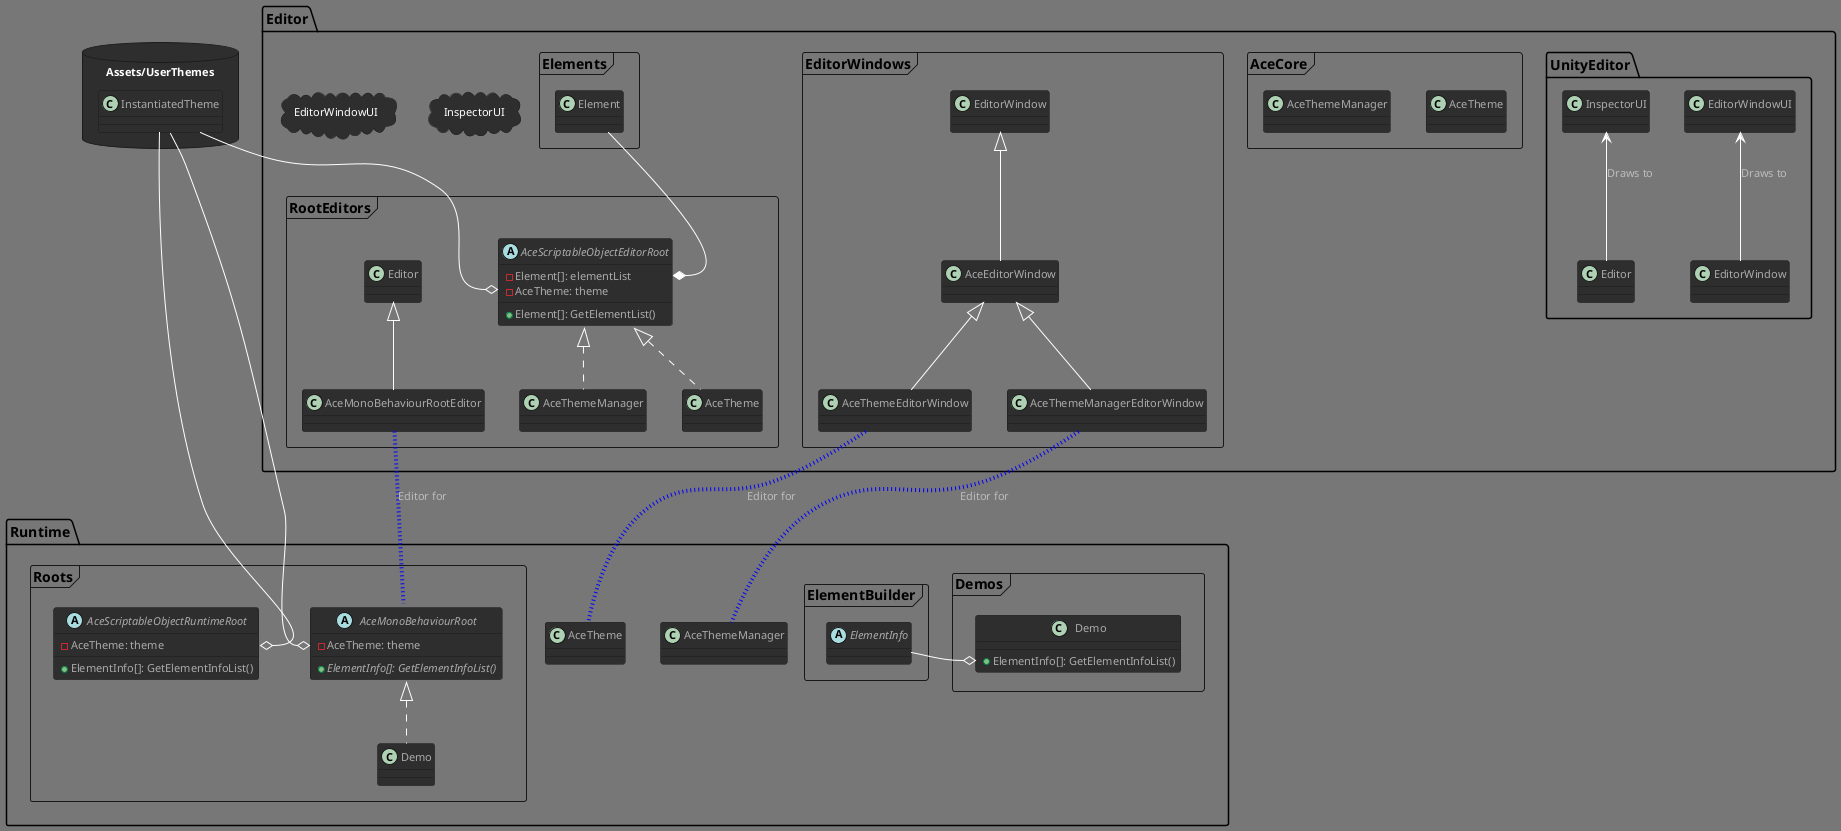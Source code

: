 ﻿@startuml AceSystemArchitecture

!theme reddress-darkblue
' !theme reddress-darkorange
' !include https://raw.githubusercontent.com/bschwarz/puml-themes/master/themes/cyborg/puml-theme-cyborg.puml


package "Assets/UserThemes" <<Database>> {
    class InstantiatedTheme{
        
    }

    ' InstantiatedTheme -up-> AceTheme #4AEA2A : Instance of
}

package "Editor" <<Folder>> {
    
    package "UnityEditor" <<Folder>>{
    class Editor{
    }
    Editor -up-> InspectorUI : Draws to

    class EditorWindow{
    }
    EditorWindow -up-> EditorWindowUI : Draws to
    }


    package "AceCore" <<Frame>>{    
        class AceTheme{
        
        }

        class AceThemeManager{

        }

        ' InstantiatedTheme -up-> AceTheme #4AEA2A : Instance of
        
    }

    ' note top of AceTheme
    '     Theme instances are loaded
    '     into the ThemeManager where
    '     they are assigned to a
    '     AceMonoBehaviorRoot script type
    ' end note
    
    package "RootEditors" <<Frame>> {
        
        abstract class AceScriptableObjectEditorRoot{
            - Element[]: elementList
            + Element[]: GetElementList()
            - AceTheme: theme
        }

        class AceMonoBehaviourRootEditor{
        
        }
        class AceMonoBehaviourRootEditor extends Editor

        class AceTheme implements AceScriptableObjectEditorRoot
        class AceThemeManager implements AceScriptableObjectEditorRoot

    }

    package "Elements" <<Frame>>{
        class Element{

        }
        Element --* AceScriptableObjectEditorRoot::elementList
    }

    package "InspectorUI" <<Cloud>>{
        
    }

    package "EditorWindowUI" <<Cloud>>{
        
    }
    
    

    package "EditorWindows" <<Frame>>{
        
        abstract class AceEditorWindow{

        }

        class AceThemeEditorWindow{
            
        }

        class AceThemeManagerEditorWindow{
            
        }
        
        

        

        class AceThemeEditorWindow extends AceEditorWindow
        class AceThemeManagerEditorWindow extends AceEditorWindow
        class AceEditorWindow extends EditorWindow
        
    }
    ' note bottom of AceMonoBehaviourRootEditor
    '     ElementInfo[] is converted
    '     to Element[] via 
    '     ElementInfoConverter
    ' end note

    
    
}



package "Runtime" <<Folder>> {

    AceThemeEditorWindow -[#blue,dotted,thickness=4]- AceTheme : Editor for
    AceThemeManagerEditorWindow -[#blue,dotted,thickness=4]- AceThemeManager : Editor for
    
    
    package "Demos" <<Frame>>{
        class Demo{
            + ElementInfo[]: GetElementInfoList()
        }
        
        
    }
    

    package "ElementBuilder" <<Frame>>{
        abstract class ElementInfo{
            
        }
        ' ElementInfo --o Demo::GetElementInfoList
        Demo::GetElementInfoList o-right- ElementInfo
    }
    
    
    
    
    package "Roots" <<Frame>> {
        
        abstract class AceScriptableObjectRuntimeRoot{
            + ElementInfo[]: GetElementInfoList()
            - AceTheme: theme
        }

        abstract class AceMonoBehaviourRoot{
            {abstract} + ElementInfo[]: GetElementInfoList()
            - AceTheme: theme
           
        }

        

        

        InstantiatedTheme --o AceMonoBehaviourRoot::theme
        InstantiatedTheme --o AceScriptableObjectRuntimeRoot::theme
        InstantiatedTheme --o AceScriptableObjectEditorRoot::theme

        
        class Demo implements AceMonoBehaviourRoot

        AceMonoBehaviourRootEditor -[#blue,dotted,thickness=4]- AceMonoBehaviourRoot : Editor for

        
            
    }

    ' ScriptableObjects --o AceScriptableObjectEditorRoot::theme


    ' package "Services" <<Frame>>{
        
    '     class ObjectLoader{

    '     }

        
    '     ObjectLoader --> DefaultTheme : Loads
    '     ObjectLoader <-- DefaultTheme
    ' }
}


@enduml
